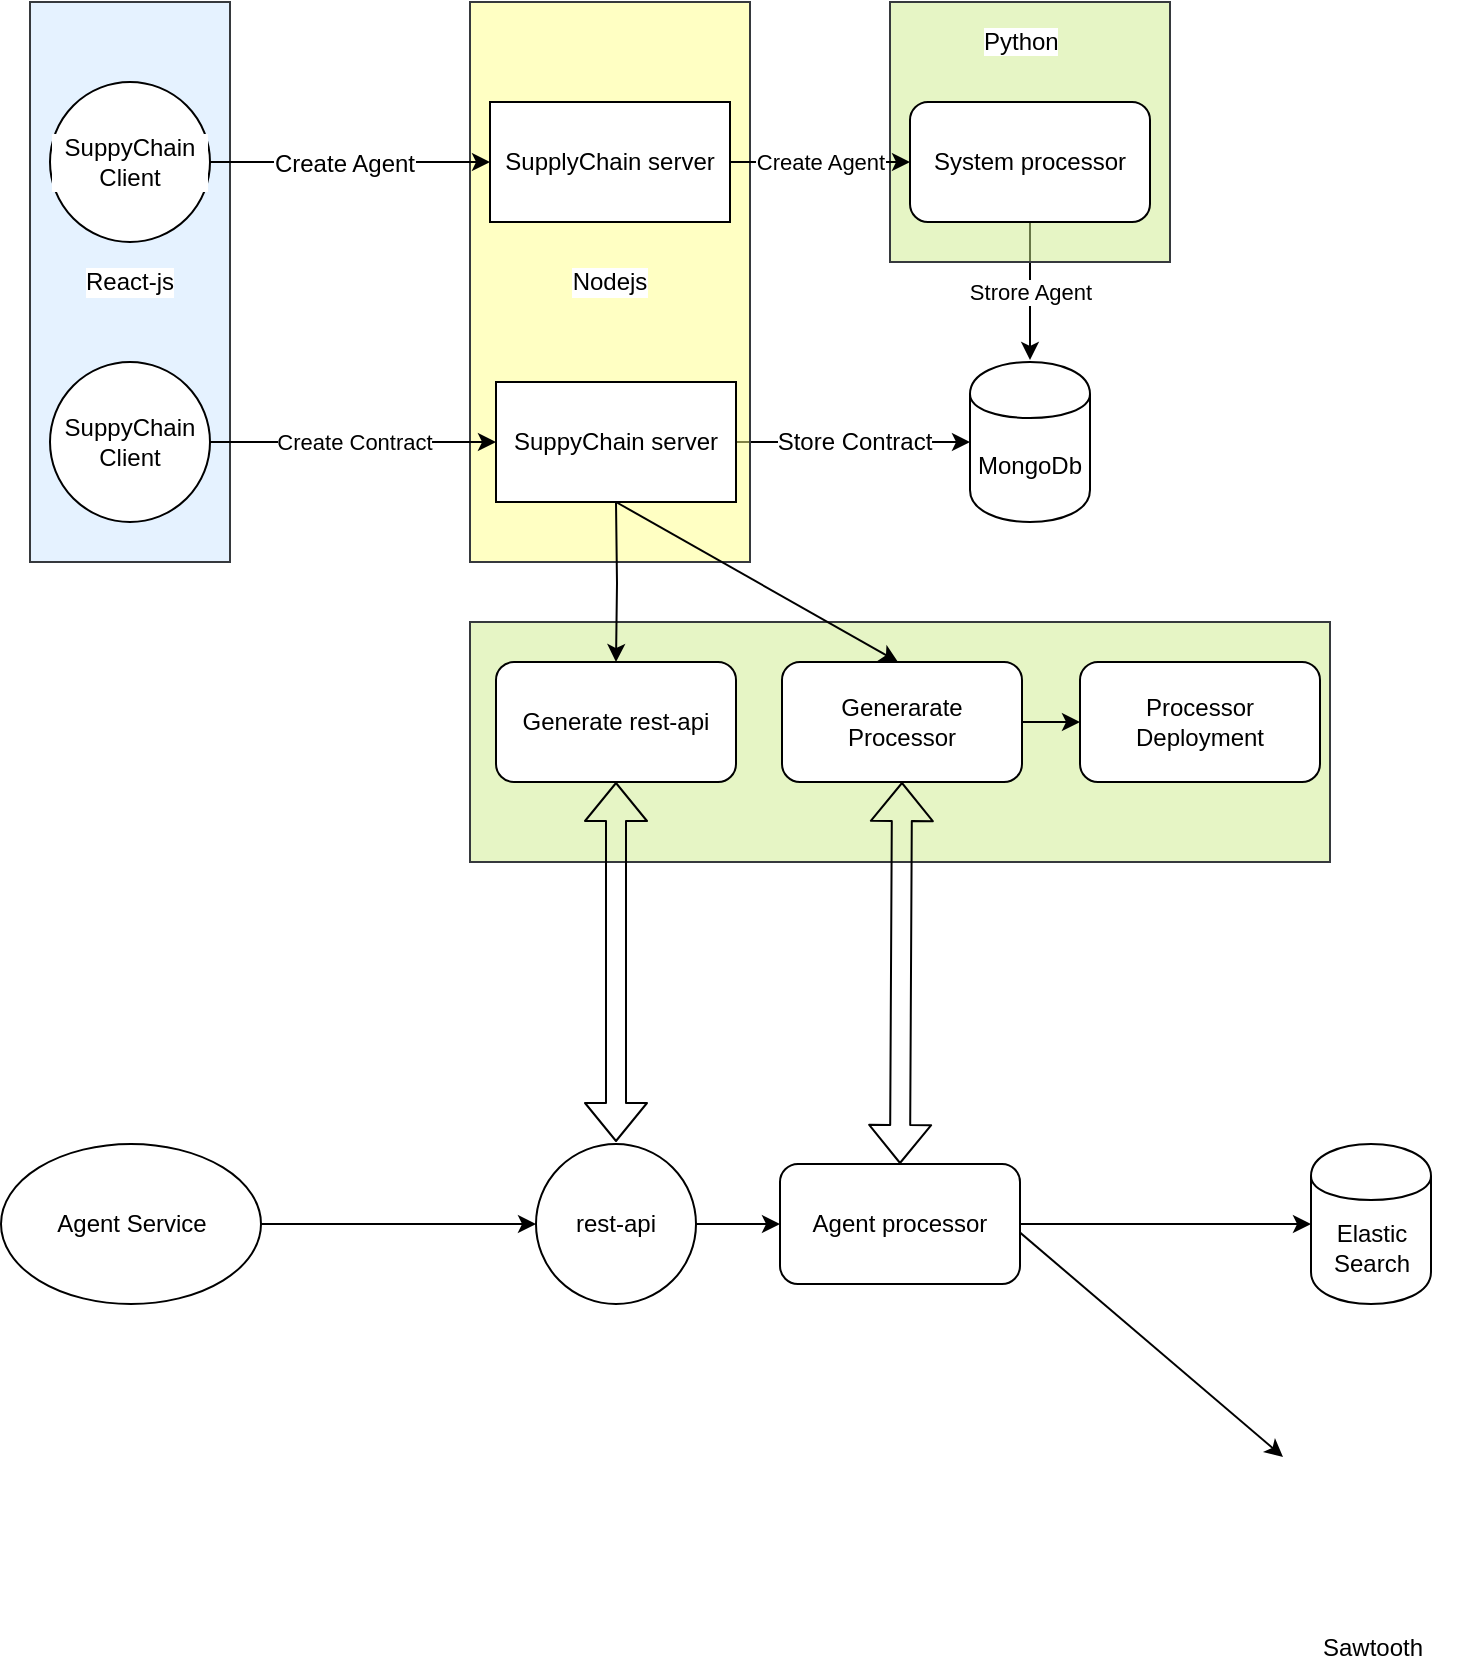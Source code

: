 <mxfile version="10.8.3" type="github"><diagram id="XHdyuDNExScBj7MT3BD6" name="Main"><mxGraphModel dx="918" dy="1715" grid="1" gridSize="10" guides="1" tooltips="1" connect="1" arrows="1" fold="1" page="1" pageScale="1" pageWidth="827" pageHeight="1169" math="0" shadow="0"><root><mxCell id="0"/><mxCell id="1" parent="0"/><mxCell id="imtYc9kdGPOdpp4SOrnu-7" style="edgeStyle=orthogonalEdgeStyle;rounded=0;orthogonalLoop=1;jettySize=auto;html=1;exitX=1;exitY=0.5;exitDx=0;exitDy=0;entryX=0;entryY=0.5;entryDx=0;entryDy=0;" parent="1" source="qpAyJkOBP4KA1tzYDBQX-15" target="imtYc9kdGPOdpp4SOrnu-6" edge="1"><mxGeometry relative="1" as="geometry"><mxPoint x="590" y="190" as="targetPoint"/><mxPoint x="440" y="180" as="sourcePoint"/></mxGeometry></mxCell><mxCell id="imtYc9kdGPOdpp4SOrnu-6" value="MongoDb" style="shape=cylinder;whiteSpace=wrap;html=1;boundedLbl=1;backgroundOutline=1;" parent="1" vertex="1"><mxGeometry x="590" y="140" width="60" height="80" as="geometry"/></mxCell><mxCell id="imtYc9kdGPOdpp4SOrnu-22" value="Strore Agent" style="edgeStyle=none;rounded=0;orthogonalLoop=1;jettySize=auto;html=1;exitX=0.5;exitY=1;exitDx=0;exitDy=0;" parent="1" edge="1"><mxGeometry relative="1" as="geometry"><mxPoint x="620" y="139" as="targetPoint"/><mxPoint x="620" y="70" as="sourcePoint"/></mxGeometry></mxCell><mxCell id="qpAyJkOBP4KA1tzYDBQX-2" style="edgeStyle=orthogonalEdgeStyle;rounded=0;orthogonalLoop=1;jettySize=auto;html=1;exitX=1;exitY=0.5;exitDx=0;exitDy=0;entryX=0;entryY=0.5;entryDx=0;entryDy=0;" edge="1" parent="1" source="imtYc9kdGPOdpp4SOrnu-25" target="qpAyJkOBP4KA1tzYDBQX-1"><mxGeometry relative="1" as="geometry"/></mxCell><mxCell id="imtYc9kdGPOdpp4SOrnu-25" value="Agent Service" style="ellipse;whiteSpace=wrap;html=1;" parent="1" vertex="1"><mxGeometry x="105.5" y="531" width="130" height="80" as="geometry"/></mxCell><mxCell id="imtYc9kdGPOdpp4SOrnu-31" style="edgeStyle=none;rounded=0;orthogonalLoop=1;jettySize=auto;html=1;exitX=1;exitY=0.5;exitDx=0;exitDy=0;entryX=0;entryY=0.5;entryDx=0;entryDy=0;" parent="1" source="imtYc9kdGPOdpp4SOrnu-26" target="imtYc9kdGPOdpp4SOrnu-30" edge="1"><mxGeometry relative="1" as="geometry"/></mxCell><mxCell id="imtYc9kdGPOdpp4SOrnu-33" style="edgeStyle=none;rounded=0;orthogonalLoop=1;jettySize=auto;html=1;" parent="1" target="imtYc9kdGPOdpp4SOrnu-32" edge="1"><mxGeometry relative="1" as="geometry"><mxPoint x="610" y="571" as="sourcePoint"/></mxGeometry></mxCell><mxCell id="imtYc9kdGPOdpp4SOrnu-26" value="Agent processor" style="rounded=1;whiteSpace=wrap;html=1;" parent="1" vertex="1"><mxGeometry x="495" y="541" width="120" height="60" as="geometry"/></mxCell><mxCell id="imtYc9kdGPOdpp4SOrnu-30" value="Elastic Search" style="shape=cylinder;whiteSpace=wrap;html=1;boundedLbl=1;backgroundOutline=1;" parent="1" vertex="1"><mxGeometry x="760.5" y="531" width="60" height="80" as="geometry"/></mxCell><mxCell id="imtYc9kdGPOdpp4SOrnu-32" value="Sawtooth" style="shape=image;html=1;verticalAlign=top;verticalLabelPosition=bottom;labelBackgroundColor=#ffffff;imageAspect=0;aspect=fixed;image=https://cdn1.iconfinder.com/data/icons/cryptocurrency-blockchain-fintech-free/32/Cryptocurrency_blockchain_data-37-128.png" parent="1" vertex="1"><mxGeometry x="746.5" y="681" width="88" height="88" as="geometry"/></mxCell><mxCell id="qpAyJkOBP4KA1tzYDBQX-3" style="edgeStyle=orthogonalEdgeStyle;rounded=0;orthogonalLoop=1;jettySize=auto;html=1;entryX=0;entryY=0.5;entryDx=0;entryDy=0;" edge="1" parent="1" source="qpAyJkOBP4KA1tzYDBQX-1" target="imtYc9kdGPOdpp4SOrnu-26"><mxGeometry relative="1" as="geometry"/></mxCell><mxCell id="qpAyJkOBP4KA1tzYDBQX-1" value="rest-api" style="ellipse;whiteSpace=wrap;html=1;aspect=fixed;" vertex="1" parent="1"><mxGeometry x="373" y="531" width="80" height="80" as="geometry"/></mxCell><mxCell id="qpAyJkOBP4KA1tzYDBQX-5" value="&lt;span style=&quot;&quot;&gt;React-js&lt;/span&gt;" style="rounded=1;whiteSpace=wrap;html=1;labelBackgroundColor=#FFFFFF;arcSize=0;fillOpacity=50;fillColor=#cce5ff;strokeColor=#36393d;" vertex="1" parent="1"><mxGeometry x="120" y="-40" width="100" height="280" as="geometry"/></mxCell><mxCell id="qpAyJkOBP4KA1tzYDBQX-7" value="Nodejs" style="rounded=1;whiteSpace=wrap;html=1;labelBackgroundColor=#FFFFFF;arcSize=0;fillOpacity=50;fillColor=#ffff88;strokeColor=#36393d;" vertex="1" parent="1"><mxGeometry x="340" y="-40" width="140" height="280" as="geometry"/></mxCell><mxCell id="qpAyJkOBP4KA1tzYDBQX-9" value="SupplyChain server" style="rounded=0;whiteSpace=wrap;html=1;labelBackgroundColor=#FFFFFF;fillColor=#FFFFFF;gradientColor=none;" vertex="1" parent="1"><mxGeometry x="350" y="10" width="120" height="60" as="geometry"/></mxCell><mxCell id="qpAyJkOBP4KA1tzYDBQX-13" style="edgeStyle=orthogonalEdgeStyle;rounded=0;orthogonalLoop=1;jettySize=auto;html=1;exitX=1;exitY=0.5;exitDx=0;exitDy=0;entryX=0;entryY=0.5;entryDx=0;entryDy=0;" edge="1" parent="1" source="qpAyJkOBP4KA1tzYDBQX-12" target="qpAyJkOBP4KA1tzYDBQX-9"><mxGeometry relative="1" as="geometry"/></mxCell><mxCell id="zeXjp3H5pq9JCfG0EXhN-3" value="Create Agent" style="text;html=1;resizable=0;points=[];align=center;verticalAlign=middle;labelBackgroundColor=#ffffff;" vertex="1" connectable="0" parent="qpAyJkOBP4KA1tzYDBQX-13"><mxGeometry x="-0.043" y="-1" relative="1" as="geometry"><mxPoint as="offset"/></mxGeometry></mxCell><mxCell id="qpAyJkOBP4KA1tzYDBQX-12" value="SuppyChain Client" style="ellipse;whiteSpace=wrap;html=1;aspect=fixed;labelBackgroundColor=#ffffff;" vertex="1" parent="1"><mxGeometry x="130" width="80" height="80" as="geometry"/></mxCell><mxCell id="qpAyJkOBP4KA1tzYDBQX-14" value="SuppyChain&lt;br&gt;Client" style="ellipse;whiteSpace=wrap;html=1;aspect=fixed;labelBackgroundColor=#ffffff;" vertex="1" parent="1"><mxGeometry x="130" y="140" width="80" height="80" as="geometry"/></mxCell><mxCell id="qpAyJkOBP4KA1tzYDBQX-15" value="SuppyChain&amp;nbsp;server" style="rounded=0;whiteSpace=wrap;html=1;" vertex="1" parent="1"><mxGeometry x="353" y="150" width="120" height="60" as="geometry"/></mxCell><mxCell id="qpAyJkOBP4KA1tzYDBQX-16" value="Store Contract" style="text;html=1;resizable=0;points=[];align=center;verticalAlign=middle;labelBackgroundColor=#ffffff;" vertex="1" connectable="0" parent="1"><mxGeometry x="531.5" y="180" as="geometry"><mxPoint as="offset"/></mxGeometry></mxCell><mxCell id="qpAyJkOBP4KA1tzYDBQX-17" value="" style="rounded=1;whiteSpace=wrap;html=1;labelBackgroundColor=#FFFFFF;arcSize=0;fillOpacity=50;fillColor=#cdeb8b;strokeColor=#36393d;" vertex="1" parent="1"><mxGeometry x="550" y="-40" width="140" height="130" as="geometry"/></mxCell><mxCell id="qpAyJkOBP4KA1tzYDBQX-18" value="System processor" style="rounded=1;whiteSpace=wrap;html=1;" vertex="1" parent="1"><mxGeometry x="560" y="10" width="120" height="60" as="geometry"/></mxCell><mxCell id="qpAyJkOBP4KA1tzYDBQX-19" value="&lt;span style=&quot;background-color: rgb(255 , 255 , 255)&quot;&gt;Python&lt;/span&gt;" style="text;html=1;resizable=0;points=[];autosize=1;align=left;verticalAlign=top;spacingTop=-4;" vertex="1" parent="1"><mxGeometry x="595" y="-30" width="50" height="20" as="geometry"/></mxCell><mxCell id="qpAyJkOBP4KA1tzYDBQX-22" value="" style="rounded=1;whiteSpace=wrap;html=1;labelBackgroundColor=#FFFFFF;arcSize=0;fillOpacity=50;fillColor=#cdeb8b;strokeColor=#36393d;" vertex="1" parent="1"><mxGeometry x="340" y="270" width="430" height="120" as="geometry"/></mxCell><mxCell id="zeXjp3H5pq9JCfG0EXhN-9" style="edgeStyle=none;rounded=0;orthogonalLoop=1;jettySize=auto;html=1;exitX=1;exitY=0.5;exitDx=0;exitDy=0;entryX=0;entryY=0.5;entryDx=0;entryDy=0;" edge="1" parent="1" source="qpAyJkOBP4KA1tzYDBQX-23" target="qpAyJkOBP4KA1tzYDBQX-24"><mxGeometry relative="1" as="geometry"/></mxCell><mxCell id="qpAyJkOBP4KA1tzYDBQX-23" value="Generarate&lt;br&gt;Processor" style="rounded=1;whiteSpace=wrap;html=1;" vertex="1" parent="1"><mxGeometry x="496" y="290" width="120" height="60" as="geometry"/></mxCell><mxCell id="qpAyJkOBP4KA1tzYDBQX-24" value="Processor Deployment" style="rounded=1;whiteSpace=wrap;html=1;" vertex="1" parent="1"><mxGeometry x="645" y="290" width="120" height="60" as="geometry"/></mxCell><mxCell id="qpAyJkOBP4KA1tzYDBQX-27" value="" style="edgeStyle=orthogonalEdgeStyle;rounded=0;orthogonalLoop=1;jettySize=auto;html=1;exitX=0.5;exitY=1;exitDx=0;exitDy=0;entryX=0.5;entryY=0;entryDx=0;entryDy=0;" edge="1" parent="1" target="qpAyJkOBP4KA1tzYDBQX-30"><mxGeometry x="0.333" relative="1" as="geometry"><mxPoint x="413" y="210" as="sourcePoint"/><mxPoint x="413" y="285" as="targetPoint"/><mxPoint as="offset"/></mxGeometry></mxCell><mxCell id="qpAyJkOBP4KA1tzYDBQX-30" value="Generate rest-api" style="rounded=1;whiteSpace=wrap;html=1;" vertex="1" parent="1"><mxGeometry x="353" y="290" width="120" height="60" as="geometry"/></mxCell><mxCell id="zeXjp3H5pq9JCfG0EXhN-1" value="Create Agent" style="edgeStyle=orthogonalEdgeStyle;rounded=0;orthogonalLoop=1;jettySize=auto;html=1;exitX=1;exitY=0.5;exitDx=0;exitDy=0;entryX=0;entryY=0.5;entryDx=0;entryDy=0;" edge="1" parent="1"><mxGeometry relative="1" as="geometry"><mxPoint x="470" y="40" as="sourcePoint"/><mxPoint x="560" y="40" as="targetPoint"/></mxGeometry></mxCell><mxCell id="zeXjp3H5pq9JCfG0EXhN-2" value="Create Contract&lt;br&gt;" style="edgeStyle=orthogonalEdgeStyle;rounded=0;orthogonalLoop=1;jettySize=auto;html=1;exitX=1;exitY=0.5;exitDx=0;exitDy=0;entryX=0;entryY=0.5;entryDx=0;entryDy=0;" edge="1" parent="1"><mxGeometry relative="1" as="geometry"><mxPoint x="210" y="180" as="sourcePoint"/><mxPoint x="353" y="180" as="targetPoint"/></mxGeometry></mxCell><mxCell id="zeXjp3H5pq9JCfG0EXhN-4" style="rounded=0;orthogonalLoop=1;jettySize=auto;html=1;exitX=0.5;exitY=1;exitDx=0;exitDy=0;" edge="1" parent="1"><mxGeometry relative="1" as="geometry"><mxPoint x="413" y="210" as="sourcePoint"/><mxPoint x="554" y="290" as="targetPoint"/></mxGeometry></mxCell><mxCell id="zeXjp3H5pq9JCfG0EXhN-5" style="edgeStyle=none;rounded=0;orthogonalLoop=1;jettySize=auto;html=1;entryX=1;entryY=0.5;entryDx=0;entryDy=0;" edge="1" parent="1" source="qpAyJkOBP4KA1tzYDBQX-22" target="qpAyJkOBP4KA1tzYDBQX-22"><mxGeometry relative="1" as="geometry"/></mxCell><mxCell id="zeXjp3H5pq9JCfG0EXhN-7" style="edgeStyle=none;rounded=0;orthogonalLoop=1;jettySize=auto;html=1;exitX=1;exitY=0.5;exitDx=0;exitDy=0;" edge="1" parent="1" source="qpAyJkOBP4KA1tzYDBQX-22" target="qpAyJkOBP4KA1tzYDBQX-22"><mxGeometry relative="1" as="geometry"/></mxCell><mxCell id="zeXjp3H5pq9JCfG0EXhN-10" value="" style="shape=flexArrow;endArrow=classic;startArrow=classic;html=1;" edge="1" parent="1" target="qpAyJkOBP4KA1tzYDBQX-30"><mxGeometry width="50" height="50" relative="1" as="geometry"><mxPoint x="413" y="530" as="sourcePoint"/><mxPoint x="430" y="430" as="targetPoint"/></mxGeometry></mxCell><mxCell id="zeXjp3H5pq9JCfG0EXhN-11" value="" style="shape=flexArrow;endArrow=classic;startArrow=classic;html=1;entryX=0.5;entryY=1;entryDx=0;entryDy=0;exitX=0.5;exitY=0;exitDx=0;exitDy=0;" edge="1" parent="1" source="imtYc9kdGPOdpp4SOrnu-26" target="qpAyJkOBP4KA1tzYDBQX-23"><mxGeometry width="50" height="50" relative="1" as="geometry"><mxPoint x="423" y="540" as="sourcePoint"/><mxPoint x="423" y="360" as="targetPoint"/></mxGeometry></mxCell></root></mxGraphModel></diagram><diagram id="qXOpEiDyBpvbiSWbO1P-" name="Flow ex"><mxGraphModel dx="918" dy="546" grid="1" gridSize="10" guides="1" tooltips="1" connect="1" arrows="1" fold="1" page="1" pageScale="1" pageWidth="827" pageHeight="1169" math="0" shadow="0"><root><mxCell id="LFgnceClj7s4hBZiu3TX-0"/><mxCell id="LFgnceClj7s4hBZiu3TX-1" parent="LFgnceClj7s4hBZiu3TX-0"/><mxCell id="y6J4co9WdXM38sB7DjJ0-0" value="" style="rounded=1;whiteSpace=wrap;html=1;" vertex="1" parent="LFgnceClj7s4hBZiu3TX-1"><mxGeometry x="90" y="130" width="320" height="240" as="geometry"/></mxCell><mxCell id="y6J4co9WdXM38sB7DjJ0-1" value="Rest-api" style="text;html=1;resizable=0;points=[];autosize=1;align=left;verticalAlign=top;spacingTop=-4;" vertex="1" parent="LFgnceClj7s4hBZiu3TX-1"><mxGeometry x="220" y="88" width="60" height="20" as="geometry"/></mxCell><mxCell id="y6J4co9WdXM38sB7DjJ0-2" style="edgeStyle=orthogonalEdgeStyle;rounded=0;orthogonalLoop=1;jettySize=auto;html=1;exitX=1;exitY=0.5;exitDx=0;exitDy=0;entryX=0;entryY=0.5;entryDx=0;entryDy=0;" edge="1" parent="LFgnceClj7s4hBZiu3TX-1" source="y6J4co9WdXM38sB7DjJ0-3" target="y6J4co9WdXM38sB7DjJ0-4"><mxGeometry relative="1" as="geometry"/></mxCell><mxCell id="y6J4co9WdXM38sB7DjJ0-3" value="Main" style="whiteSpace=wrap;html=1;aspect=fixed;" vertex="1" parent="LFgnceClj7s4hBZiu3TX-1"><mxGeometry x="120" y="160" width="80" height="80" as="geometry"/></mxCell><mxCell id="y6J4co9WdXM38sB7DjJ0-4" value="route_handler" style="whiteSpace=wrap;html=1;aspect=fixed;" vertex="1" parent="LFgnceClj7s4hBZiu3TX-1"><mxGeometry x="250" y="160" width="80" height="80" as="geometry"/></mxCell></root></mxGraphModel></diagram></mxfile>